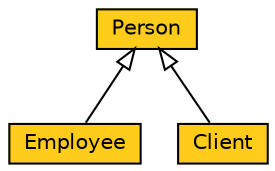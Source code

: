 #!/usr/local/bin/dot
#
# Class diagram 
# Generated by UMLGraph version 281411 (http://www.spinellis.gr/umlgraph/)
#

digraph G {
graph [fontnames="svg"]
edge [fontname="Helvetica",fontsize=10,labelfontname="Helvetica",labelfontsize=10,color="black"];
node [fontname="Helvetica",fontcolor="black",fontsize=10,shape=plaintext,margin=0,width=0,height=0];
nodesep=0.25;
ranksep=0.5;
// Person
c120 [label=<<table title="Person" border="0" cellborder="1" cellspacing="0" cellpadding="2" bgcolor=".13 .9 1"><tr><td><table border="0" cellspacing="0" cellpadding="1"><tr><td align="center" balign="center"> Person </td></tr></table></td></tr></table>>];
// Employee
c121 [label=<<table title="Employee" border="0" cellborder="1" cellspacing="0" cellpadding="2" bgcolor=".13 .9 1"><tr><td><table border="0" cellspacing="0" cellpadding="1"><tr><td align="center" balign="center"> Employee </td></tr></table></td></tr></table>>];
// Client
c122 [label=<<table title="Client" border="0" cellborder="1" cellspacing="0" cellpadding="2" bgcolor=".13 .9 1"><tr><td><table border="0" cellspacing="0" cellpadding="1"><tr><td align="center" balign="center"> Client </td></tr></table></td></tr></table>>];
// Employee extends Person
c120 -> c121 [arrowtail=empty,dir=back,weight=10];
// Client extends Person
c120 -> c122 [arrowtail=empty,dir=back,weight=10];
}

